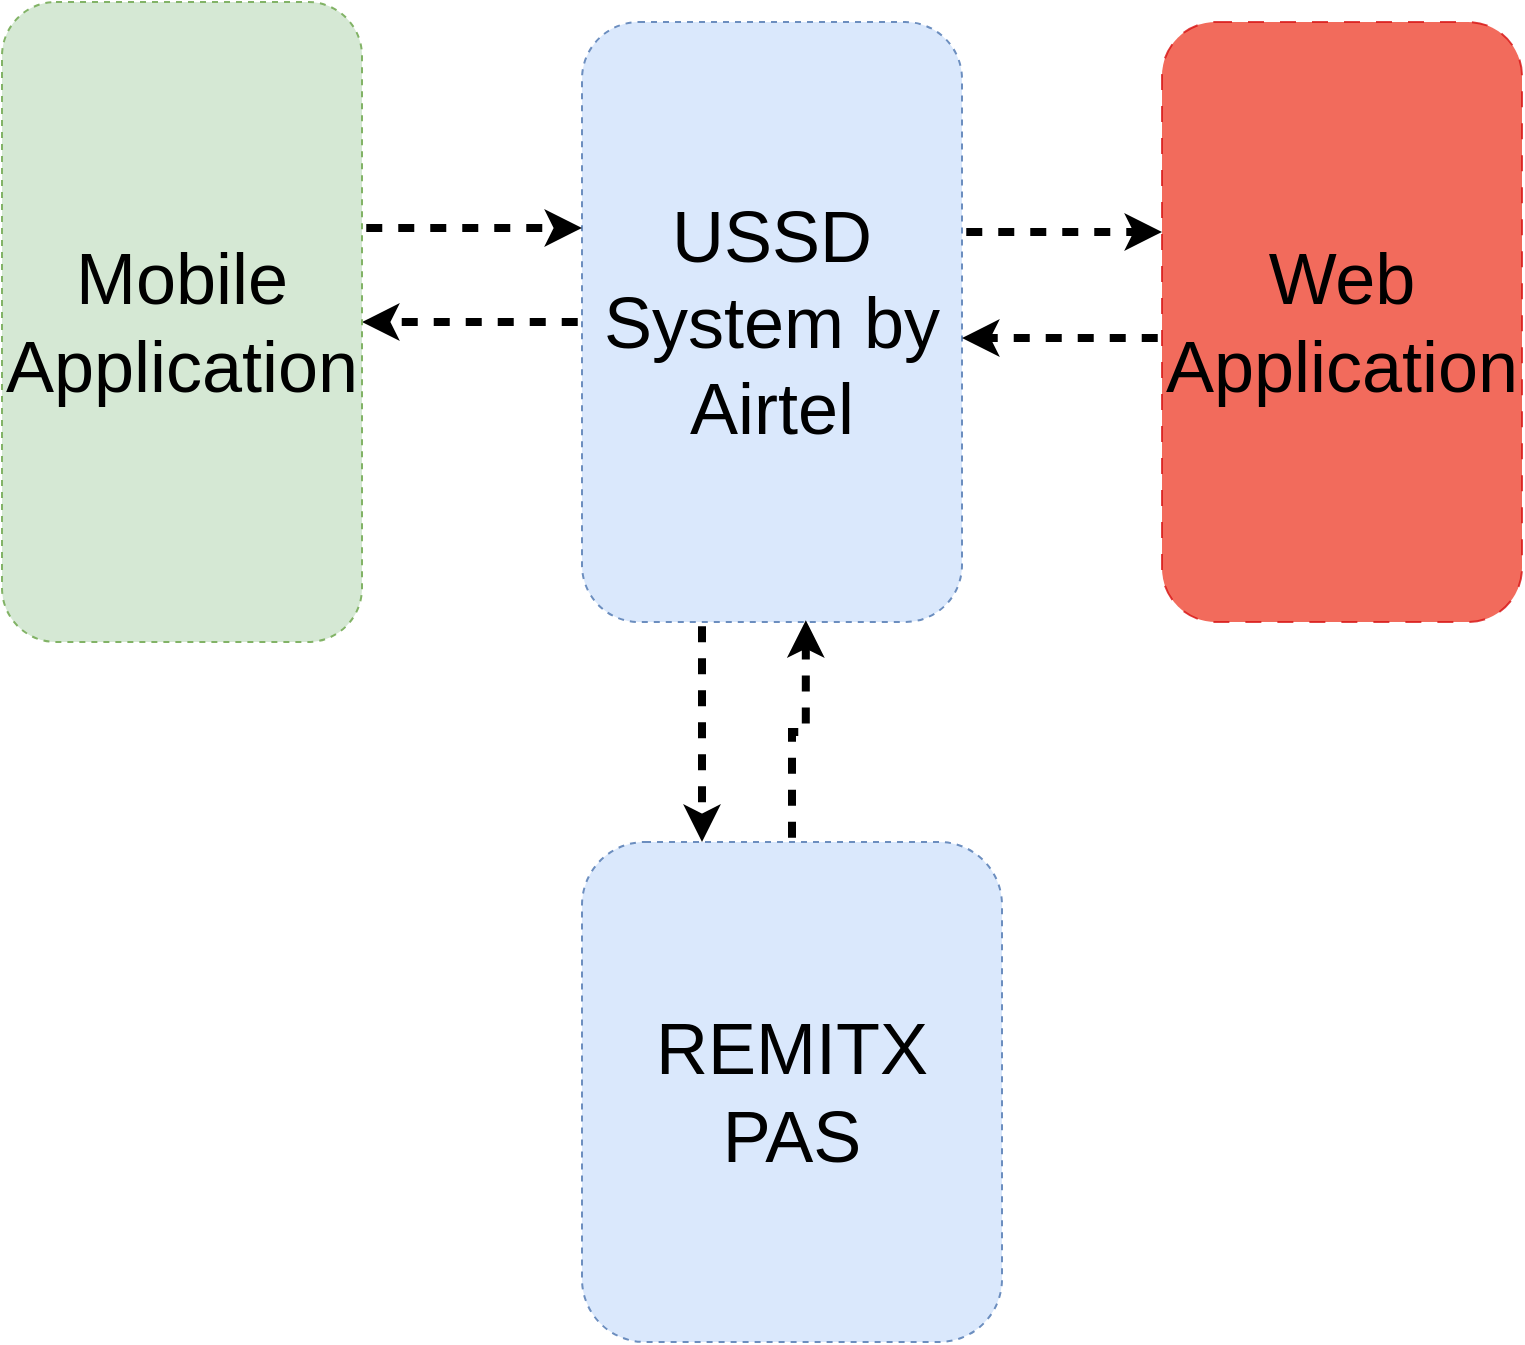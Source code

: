 <mxfile version="24.8.8">
  <diagram name="Page-1" id="71ylsv7XMmZrBS6oHPIS">
    <mxGraphModel dx="1050" dy="617" grid="1" gridSize="10" guides="1" tooltips="1" connect="1" arrows="1" fold="1" page="1" pageScale="1" pageWidth="1169" pageHeight="827" math="0" shadow="0">
      <root>
        <mxCell id="0" />
        <mxCell id="1" parent="0" />
        <mxCell id="Kt-MucmYVOVO_Ar-UiYp-5" value="" style="edgeStyle=orthogonalEdgeStyle;rounded=0;orthogonalLoop=1;jettySize=auto;html=1;strokeWidth=4;flowAnimation=1;" edge="1" parent="1">
          <mxGeometry relative="1" as="geometry">
            <mxPoint x="700" y="195" as="sourcePoint" />
            <mxPoint x="800" y="195" as="targetPoint" />
          </mxGeometry>
        </mxCell>
        <mxCell id="Kt-MucmYVOVO_Ar-UiYp-6" style="edgeStyle=orthogonalEdgeStyle;rounded=0;orthogonalLoop=1;jettySize=auto;html=1;entryX=1;entryY=0.5;entryDx=0;entryDy=0;strokeWidth=4;flowAnimation=1;" edge="1" parent="1" source="Kt-MucmYVOVO_Ar-UiYp-1" target="Kt-MucmYVOVO_Ar-UiYp-3">
          <mxGeometry relative="1" as="geometry" />
        </mxCell>
        <mxCell id="Kt-MucmYVOVO_Ar-UiYp-9" value="" style="edgeStyle=orthogonalEdgeStyle;rounded=0;orthogonalLoop=1;jettySize=auto;html=1;strokeWidth=4;flowAnimation=1;" edge="1" parent="1" source="Kt-MucmYVOVO_Ar-UiYp-1" target="Kt-MucmYVOVO_Ar-UiYp-8">
          <mxGeometry relative="1" as="geometry">
            <Array as="points">
              <mxPoint x="570" y="420" />
              <mxPoint x="570" y="420" />
            </Array>
          </mxGeometry>
        </mxCell>
        <mxCell id="Kt-MucmYVOVO_Ar-UiYp-1" value="&lt;span style=&quot;font-size: 36px;&quot;&gt;USSD System by Airtel&lt;/span&gt;" style="rounded=1;whiteSpace=wrap;html=1;fillColor=#dae8fc;strokeColor=#6c8ebf;dashed=1;" vertex="1" parent="1">
          <mxGeometry x="510" y="90" width="190" height="300" as="geometry" />
        </mxCell>
        <mxCell id="Kt-MucmYVOVO_Ar-UiYp-7" style="edgeStyle=orthogonalEdgeStyle;rounded=0;orthogonalLoop=1;jettySize=auto;html=1;entryX=1;entryY=0.5;entryDx=0;entryDy=0;strokeWidth=4;flowAnimation=1;" edge="1" parent="1">
          <mxGeometry relative="1" as="geometry">
            <mxPoint x="800" y="248" as="sourcePoint" />
            <mxPoint x="700" y="248" as="targetPoint" />
          </mxGeometry>
        </mxCell>
        <mxCell id="Kt-MucmYVOVO_Ar-UiYp-2" value="&lt;span style=&quot;font-size: 36px;&quot;&gt;Web&lt;/span&gt;&lt;div&gt;&lt;span style=&quot;font-size: 36px;&quot;&gt;Application&lt;/span&gt;&lt;/div&gt;" style="rounded=1;whiteSpace=wrap;html=1;fillColor=#ef4734;strokeColor=#D71515;dashed=1;dashPattern=8 8;fillStyle=solid;gradientColor=none;opacity=80;" vertex="1" parent="1">
          <mxGeometry x="800" y="90" width="180" height="300" as="geometry" />
        </mxCell>
        <mxCell id="Kt-MucmYVOVO_Ar-UiYp-4" value="" style="edgeStyle=orthogonalEdgeStyle;rounded=0;orthogonalLoop=1;jettySize=auto;html=1;strokeWidth=4;flowAnimation=1;" edge="1" parent="1">
          <mxGeometry relative="1" as="geometry">
            <mxPoint x="400" y="193" as="sourcePoint" />
            <mxPoint x="510" y="193" as="targetPoint" />
          </mxGeometry>
        </mxCell>
        <mxCell id="Kt-MucmYVOVO_Ar-UiYp-3" value="&lt;font style=&quot;font-size: 36px;&quot;&gt;Mobile Application&lt;/font&gt;" style="rounded=1;whiteSpace=wrap;html=1;fillColor=#d5e8d4;strokeColor=#82b366;dashed=1;" vertex="1" parent="1">
          <mxGeometry x="220" y="80" width="180" height="320" as="geometry" />
        </mxCell>
        <mxCell id="Kt-MucmYVOVO_Ar-UiYp-8" value="&lt;span style=&quot;font-size: 36px;&quot;&gt;REMITX PAS&lt;/span&gt;" style="rounded=1;whiteSpace=wrap;html=1;fillColor=#dae8fc;strokeColor=#6c8ebf;dashed=1;" vertex="1" parent="1">
          <mxGeometry x="510" y="500" width="210" height="250" as="geometry" />
        </mxCell>
        <mxCell id="Kt-MucmYVOVO_Ar-UiYp-10" style="edgeStyle=orthogonalEdgeStyle;rounded=0;orthogonalLoop=1;jettySize=auto;html=1;entryX=0.589;entryY=0.997;entryDx=0;entryDy=0;entryPerimeter=0;strokeWidth=4;flowAnimation=1;" edge="1" parent="1" source="Kt-MucmYVOVO_Ar-UiYp-8" target="Kt-MucmYVOVO_Ar-UiYp-1">
          <mxGeometry relative="1" as="geometry" />
        </mxCell>
      </root>
    </mxGraphModel>
  </diagram>
</mxfile>
